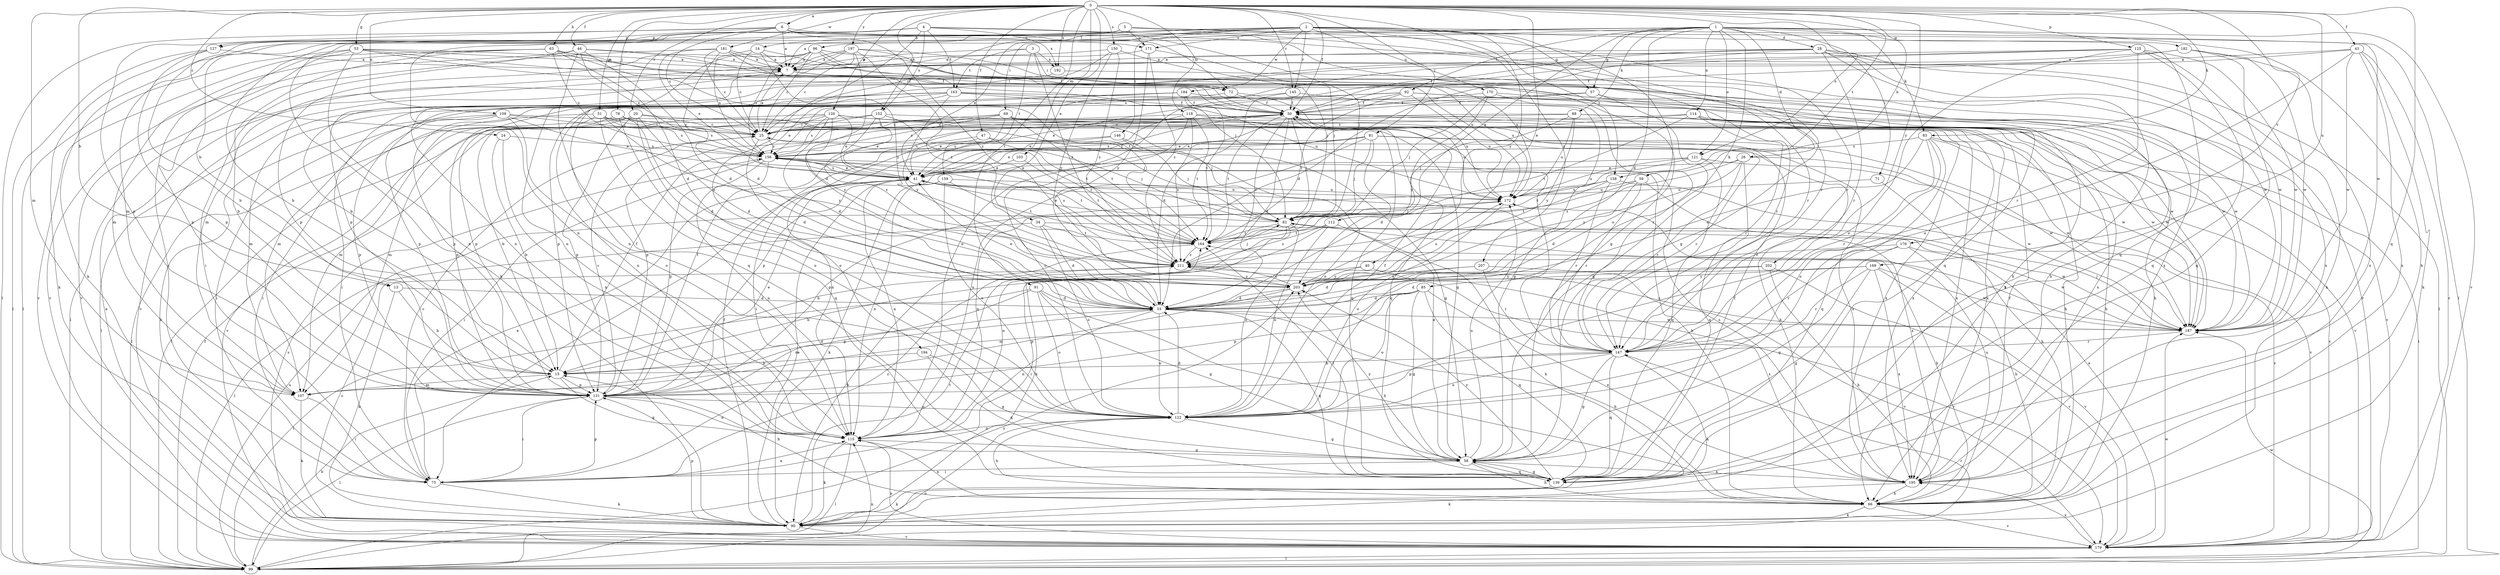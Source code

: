 strict digraph  {
0;
1;
2;
3;
4;
5;
6;
7;
13;
14;
15;
20;
24;
25;
26;
28;
33;
34;
40;
41;
43;
46;
47;
50;
51;
53;
57;
58;
59;
63;
66;
69;
71;
72;
75;
78;
81;
82;
83;
85;
88;
90;
91;
92;
96;
99;
103;
107;
109;
112;
114;
115;
118;
121;
122;
125;
126;
127;
131;
139;
145;
146;
147;
150;
152;
156;
158;
159;
163;
164;
169;
170;
171;
172;
176;
179;
181;
182;
184;
187;
192;
194;
195;
197;
202;
203;
207;
211;
0 -> 6  [label=a];
0 -> 13  [label=b];
0 -> 20  [label=c];
0 -> 24  [label=c];
0 -> 34  [label=e];
0 -> 40  [label=e];
0 -> 43  [label=f];
0 -> 46  [label=f];
0 -> 47  [label=f];
0 -> 50  [label=f];
0 -> 51  [label=g];
0 -> 53  [label=g];
0 -> 59  [label=h];
0 -> 63  [label=h];
0 -> 78  [label=j];
0 -> 81  [label=j];
0 -> 83  [label=k];
0 -> 91  [label=l];
0 -> 103  [label=m];
0 -> 107  [label=m];
0 -> 109  [label=n];
0 -> 118  [label=o];
0 -> 121  [label=o];
0 -> 125  [label=p];
0 -> 126  [label=p];
0 -> 139  [label=q];
0 -> 145  [label=r];
0 -> 150  [label=s];
0 -> 152  [label=s];
0 -> 158  [label=t];
0 -> 169  [label=u];
0 -> 176  [label=v];
0 -> 181  [label=w];
0 -> 192  [label=x];
0 -> 197  [label=y];
0 -> 202  [label=y];
0 -> 203  [label=y];
1 -> 7  [label=a];
1 -> 26  [label=d];
1 -> 28  [label=d];
1 -> 33  [label=d];
1 -> 57  [label=g];
1 -> 66  [label=h];
1 -> 69  [label=i];
1 -> 71  [label=i];
1 -> 83  [label=k];
1 -> 85  [label=k];
1 -> 88  [label=k];
1 -> 92  [label=l];
1 -> 112  [label=n];
1 -> 114  [label=n];
1 -> 115  [label=n];
1 -> 121  [label=o];
1 -> 179  [label=v];
1 -> 182  [label=w];
2 -> 25  [label=c];
2 -> 41  [label=e];
2 -> 57  [label=g];
2 -> 90  [label=k];
2 -> 96  [label=l];
2 -> 99  [label=l];
2 -> 122  [label=o];
2 -> 139  [label=q];
2 -> 145  [label=r];
2 -> 146  [label=r];
2 -> 158  [label=t];
2 -> 170  [label=u];
2 -> 171  [label=u];
2 -> 184  [label=w];
2 -> 207  [label=z];
3 -> 7  [label=a];
3 -> 72  [label=i];
3 -> 159  [label=t];
3 -> 163  [label=t];
3 -> 192  [label=x];
3 -> 211  [label=z];
4 -> 82  [label=j];
4 -> 90  [label=k];
4 -> 107  [label=m];
4 -> 127  [label=p];
4 -> 147  [label=r];
4 -> 152  [label=s];
4 -> 163  [label=t];
4 -> 192  [label=x];
4 -> 194  [label=x];
5 -> 13  [label=b];
5 -> 14  [label=b];
5 -> 15  [label=b];
5 -> 58  [label=g];
5 -> 147  [label=r];
5 -> 171  [label=u];
5 -> 187  [label=w];
6 -> 7  [label=a];
6 -> 15  [label=b];
6 -> 25  [label=c];
6 -> 58  [label=g];
6 -> 72  [label=i];
6 -> 99  [label=l];
6 -> 127  [label=p];
6 -> 131  [label=p];
6 -> 171  [label=u];
6 -> 211  [label=z];
7 -> 72  [label=i];
7 -> 172  [label=u];
7 -> 179  [label=v];
13 -> 15  [label=b];
13 -> 33  [label=d];
13 -> 90  [label=k];
14 -> 7  [label=a];
14 -> 25  [label=c];
14 -> 66  [label=h];
14 -> 156  [label=s];
14 -> 211  [label=z];
15 -> 33  [label=d];
15 -> 50  [label=f];
15 -> 58  [label=g];
15 -> 107  [label=m];
15 -> 131  [label=p];
20 -> 25  [label=c];
20 -> 33  [label=d];
20 -> 82  [label=j];
20 -> 99  [label=l];
20 -> 122  [label=o];
20 -> 131  [label=p];
20 -> 179  [label=v];
24 -> 15  [label=b];
24 -> 115  [label=n];
24 -> 156  [label=s];
25 -> 7  [label=a];
25 -> 33  [label=d];
25 -> 66  [label=h];
25 -> 156  [label=s];
26 -> 41  [label=e];
26 -> 139  [label=q];
26 -> 147  [label=r];
26 -> 179  [label=v];
26 -> 203  [label=y];
26 -> 211  [label=z];
28 -> 7  [label=a];
28 -> 33  [label=d];
28 -> 50  [label=f];
28 -> 90  [label=k];
28 -> 99  [label=l];
28 -> 115  [label=n];
28 -> 147  [label=r];
28 -> 179  [label=v];
28 -> 187  [label=w];
33 -> 41  [label=e];
33 -> 66  [label=h];
33 -> 107  [label=m];
33 -> 115  [label=n];
33 -> 122  [label=o];
33 -> 139  [label=q];
33 -> 187  [label=w];
34 -> 33  [label=d];
34 -> 99  [label=l];
34 -> 122  [label=o];
34 -> 164  [label=t];
34 -> 187  [label=w];
40 -> 75  [label=i];
40 -> 179  [label=v];
40 -> 203  [label=y];
41 -> 50  [label=f];
41 -> 75  [label=i];
41 -> 115  [label=n];
41 -> 156  [label=s];
41 -> 172  [label=u];
43 -> 7  [label=a];
43 -> 15  [label=b];
43 -> 90  [label=k];
43 -> 122  [label=o];
43 -> 179  [label=v];
43 -> 187  [label=w];
43 -> 195  [label=x];
46 -> 7  [label=a];
46 -> 33  [label=d];
46 -> 75  [label=i];
46 -> 139  [label=q];
46 -> 156  [label=s];
46 -> 179  [label=v];
46 -> 195  [label=x];
47 -> 58  [label=g];
47 -> 82  [label=j];
47 -> 115  [label=n];
47 -> 156  [label=s];
50 -> 25  [label=c];
50 -> 33  [label=d];
50 -> 66  [label=h];
50 -> 82  [label=j];
50 -> 164  [label=t];
50 -> 172  [label=u];
50 -> 211  [label=z];
51 -> 25  [label=c];
51 -> 58  [label=g];
51 -> 75  [label=i];
51 -> 131  [label=p];
51 -> 139  [label=q];
51 -> 156  [label=s];
51 -> 203  [label=y];
53 -> 7  [label=a];
53 -> 50  [label=f];
53 -> 66  [label=h];
53 -> 75  [label=i];
53 -> 99  [label=l];
53 -> 115  [label=n];
53 -> 131  [label=p];
53 -> 172  [label=u];
57 -> 50  [label=f];
57 -> 58  [label=g];
57 -> 131  [label=p];
57 -> 187  [label=w];
58 -> 41  [label=e];
58 -> 66  [label=h];
58 -> 75  [label=i];
58 -> 139  [label=q];
58 -> 172  [label=u];
58 -> 195  [label=x];
58 -> 203  [label=y];
59 -> 33  [label=d];
59 -> 115  [label=n];
59 -> 147  [label=r];
59 -> 172  [label=u];
59 -> 195  [label=x];
63 -> 7  [label=a];
63 -> 15  [label=b];
63 -> 33  [label=d];
63 -> 50  [label=f];
63 -> 107  [label=m];
63 -> 156  [label=s];
63 -> 164  [label=t];
63 -> 179  [label=v];
66 -> 15  [label=b];
66 -> 90  [label=k];
66 -> 115  [label=n];
66 -> 172  [label=u];
66 -> 179  [label=v];
69 -> 25  [label=c];
69 -> 41  [label=e];
69 -> 82  [label=j];
69 -> 131  [label=p];
69 -> 156  [label=s];
69 -> 164  [label=t];
69 -> 187  [label=w];
71 -> 66  [label=h];
71 -> 172  [label=u];
72 -> 50  [label=f];
72 -> 107  [label=m];
72 -> 172  [label=u];
75 -> 25  [label=c];
75 -> 41  [label=e];
75 -> 90  [label=k];
75 -> 115  [label=n];
75 -> 131  [label=p];
75 -> 211  [label=z];
78 -> 25  [label=c];
78 -> 33  [label=d];
78 -> 107  [label=m];
78 -> 122  [label=o];
78 -> 156  [label=s];
81 -> 33  [label=d];
81 -> 41  [label=e];
81 -> 82  [label=j];
81 -> 115  [label=n];
81 -> 131  [label=p];
81 -> 147  [label=r];
81 -> 156  [label=s];
81 -> 187  [label=w];
81 -> 195  [label=x];
82 -> 41  [label=e];
82 -> 66  [label=h];
82 -> 90  [label=k];
82 -> 115  [label=n];
82 -> 122  [label=o];
82 -> 164  [label=t];
83 -> 33  [label=d];
83 -> 122  [label=o];
83 -> 139  [label=q];
83 -> 147  [label=r];
83 -> 156  [label=s];
83 -> 179  [label=v];
83 -> 187  [label=w];
85 -> 33  [label=d];
85 -> 58  [label=g];
85 -> 107  [label=m];
85 -> 122  [label=o];
85 -> 131  [label=p];
85 -> 139  [label=q];
85 -> 195  [label=x];
88 -> 25  [label=c];
88 -> 41  [label=e];
88 -> 66  [label=h];
88 -> 82  [label=j];
88 -> 172  [label=u];
88 -> 179  [label=v];
88 -> 187  [label=w];
88 -> 203  [label=y];
90 -> 41  [label=e];
90 -> 50  [label=f];
90 -> 131  [label=p];
90 -> 164  [label=t];
90 -> 179  [label=v];
90 -> 211  [label=z];
91 -> 33  [label=d];
91 -> 58  [label=g];
91 -> 66  [label=h];
91 -> 99  [label=l];
91 -> 122  [label=o];
91 -> 131  [label=p];
92 -> 41  [label=e];
92 -> 50  [label=f];
92 -> 66  [label=h];
92 -> 107  [label=m];
92 -> 164  [label=t];
92 -> 172  [label=u];
92 -> 179  [label=v];
96 -> 7  [label=a];
96 -> 25  [label=c];
96 -> 115  [label=n];
96 -> 131  [label=p];
96 -> 139  [label=q];
96 -> 147  [label=r];
96 -> 156  [label=s];
96 -> 187  [label=w];
99 -> 15  [label=b];
99 -> 50  [label=f];
99 -> 115  [label=n];
99 -> 122  [label=o];
99 -> 147  [label=r];
99 -> 172  [label=u];
99 -> 187  [label=w];
99 -> 203  [label=y];
103 -> 41  [label=e];
103 -> 164  [label=t];
107 -> 75  [label=i];
107 -> 90  [label=k];
109 -> 25  [label=c];
109 -> 41  [label=e];
109 -> 75  [label=i];
109 -> 90  [label=k];
109 -> 122  [label=o];
109 -> 131  [label=p];
109 -> 195  [label=x];
112 -> 15  [label=b];
112 -> 90  [label=k];
112 -> 122  [label=o];
112 -> 164  [label=t];
112 -> 211  [label=z];
114 -> 25  [label=c];
114 -> 41  [label=e];
114 -> 99  [label=l];
114 -> 147  [label=r];
114 -> 164  [label=t];
114 -> 187  [label=w];
115 -> 58  [label=g];
115 -> 90  [label=k];
115 -> 99  [label=l];
118 -> 25  [label=c];
118 -> 41  [label=e];
118 -> 122  [label=o];
118 -> 139  [label=q];
118 -> 164  [label=t];
118 -> 195  [label=x];
118 -> 211  [label=z];
121 -> 41  [label=e];
121 -> 139  [label=q];
121 -> 164  [label=t];
121 -> 172  [label=u];
121 -> 187  [label=w];
122 -> 33  [label=d];
122 -> 50  [label=f];
122 -> 58  [label=g];
122 -> 66  [label=h];
122 -> 115  [label=n];
125 -> 7  [label=a];
125 -> 90  [label=k];
125 -> 115  [label=n];
125 -> 122  [label=o];
125 -> 139  [label=q];
125 -> 147  [label=r];
125 -> 156  [label=s];
125 -> 187  [label=w];
126 -> 15  [label=b];
126 -> 25  [label=c];
126 -> 33  [label=d];
126 -> 41  [label=e];
126 -> 107  [label=m];
126 -> 139  [label=q];
126 -> 147  [label=r];
126 -> 156  [label=s];
126 -> 195  [label=x];
126 -> 211  [label=z];
127 -> 7  [label=a];
127 -> 90  [label=k];
127 -> 99  [label=l];
127 -> 131  [label=p];
131 -> 25  [label=c];
131 -> 41  [label=e];
131 -> 50  [label=f];
131 -> 75  [label=i];
131 -> 99  [label=l];
131 -> 115  [label=n];
131 -> 122  [label=o];
139 -> 50  [label=f];
139 -> 58  [label=g];
139 -> 90  [label=k];
139 -> 164  [label=t];
139 -> 203  [label=y];
145 -> 33  [label=d];
145 -> 50  [label=f];
145 -> 58  [label=g];
145 -> 131  [label=p];
146 -> 75  [label=i];
146 -> 82  [label=j];
146 -> 122  [label=o];
146 -> 156  [label=s];
147 -> 15  [label=b];
147 -> 58  [label=g];
147 -> 90  [label=k];
147 -> 122  [label=o];
147 -> 131  [label=p];
147 -> 139  [label=q];
150 -> 7  [label=a];
150 -> 82  [label=j];
150 -> 131  [label=p];
150 -> 203  [label=y];
150 -> 211  [label=z];
152 -> 25  [label=c];
152 -> 41  [label=e];
152 -> 99  [label=l];
152 -> 164  [label=t];
152 -> 195  [label=x];
152 -> 211  [label=z];
156 -> 41  [label=e];
156 -> 66  [label=h];
156 -> 75  [label=i];
156 -> 115  [label=n];
156 -> 131  [label=p];
156 -> 164  [label=t];
158 -> 131  [label=p];
158 -> 147  [label=r];
158 -> 164  [label=t];
158 -> 172  [label=u];
158 -> 179  [label=v];
159 -> 90  [label=k];
159 -> 115  [label=n];
159 -> 122  [label=o];
159 -> 164  [label=t];
159 -> 172  [label=u];
163 -> 41  [label=e];
163 -> 50  [label=f];
163 -> 75  [label=i];
163 -> 99  [label=l];
163 -> 131  [label=p];
163 -> 172  [label=u];
163 -> 187  [label=w];
163 -> 203  [label=y];
164 -> 25  [label=c];
164 -> 90  [label=k];
164 -> 156  [label=s];
164 -> 211  [label=z];
169 -> 15  [label=b];
169 -> 58  [label=g];
169 -> 147  [label=r];
169 -> 179  [label=v];
169 -> 187  [label=w];
169 -> 195  [label=x];
169 -> 203  [label=y];
170 -> 50  [label=f];
170 -> 82  [label=j];
170 -> 147  [label=r];
170 -> 195  [label=x];
170 -> 203  [label=y];
171 -> 7  [label=a];
171 -> 82  [label=j];
171 -> 203  [label=y];
171 -> 211  [label=z];
172 -> 82  [label=j];
172 -> 122  [label=o];
176 -> 58  [label=g];
176 -> 66  [label=h];
176 -> 147  [label=r];
176 -> 187  [label=w];
176 -> 211  [label=z];
179 -> 7  [label=a];
179 -> 41  [label=e];
179 -> 99  [label=l];
179 -> 115  [label=n];
179 -> 156  [label=s];
179 -> 187  [label=w];
179 -> 195  [label=x];
181 -> 7  [label=a];
181 -> 25  [label=c];
181 -> 33  [label=d];
181 -> 41  [label=e];
181 -> 82  [label=j];
181 -> 179  [label=v];
181 -> 195  [label=x];
182 -> 7  [label=a];
182 -> 50  [label=f];
182 -> 139  [label=q];
182 -> 187  [label=w];
182 -> 195  [label=x];
184 -> 50  [label=f];
184 -> 115  [label=n];
184 -> 131  [label=p];
184 -> 164  [label=t];
184 -> 187  [label=w];
187 -> 82  [label=j];
187 -> 147  [label=r];
187 -> 164  [label=t];
187 -> 211  [label=z];
192 -> 99  [label=l];
192 -> 147  [label=r];
194 -> 15  [label=b];
194 -> 58  [label=g];
194 -> 139  [label=q];
195 -> 50  [label=f];
195 -> 66  [label=h];
195 -> 90  [label=k];
195 -> 156  [label=s];
195 -> 211  [label=z];
197 -> 7  [label=a];
197 -> 25  [label=c];
197 -> 33  [label=d];
197 -> 50  [label=f];
197 -> 107  [label=m];
197 -> 115  [label=n];
197 -> 172  [label=u];
197 -> 211  [label=z];
202 -> 33  [label=d];
202 -> 66  [label=h];
202 -> 179  [label=v];
202 -> 203  [label=y];
203 -> 33  [label=d];
203 -> 131  [label=p];
203 -> 172  [label=u];
203 -> 211  [label=z];
207 -> 33  [label=d];
207 -> 147  [label=r];
207 -> 179  [label=v];
207 -> 203  [label=y];
211 -> 82  [label=j];
211 -> 203  [label=y];
}
